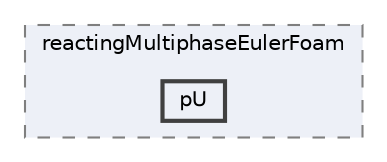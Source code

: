 digraph "applications/solvers/multiphase/reactingMultiphaseEulerFoam/pU"
{
 // LATEX_PDF_SIZE
  bgcolor="transparent";
  edge [fontname=Helvetica,fontsize=10,labelfontname=Helvetica,labelfontsize=10];
  node [fontname=Helvetica,fontsize=10,shape=box,height=0.2,width=0.4];
  compound=true
  subgraph clusterdir_e7d5b21f51b77173d3cb7726ba739d15 {
    graph [ bgcolor="#edf0f7", pencolor="grey50", label="reactingMultiphaseEulerFoam", fontname=Helvetica,fontsize=10 style="filled,dashed", URL="dir_e7d5b21f51b77173d3cb7726ba739d15.html",tooltip=""]
  dir_4fbfba2959db51e08c8b2d122f10c691 [label="pU", fillcolor="#edf0f7", color="grey25", style="filled,bold", URL="dir_4fbfba2959db51e08c8b2d122f10c691.html",tooltip=""];
  }
}
